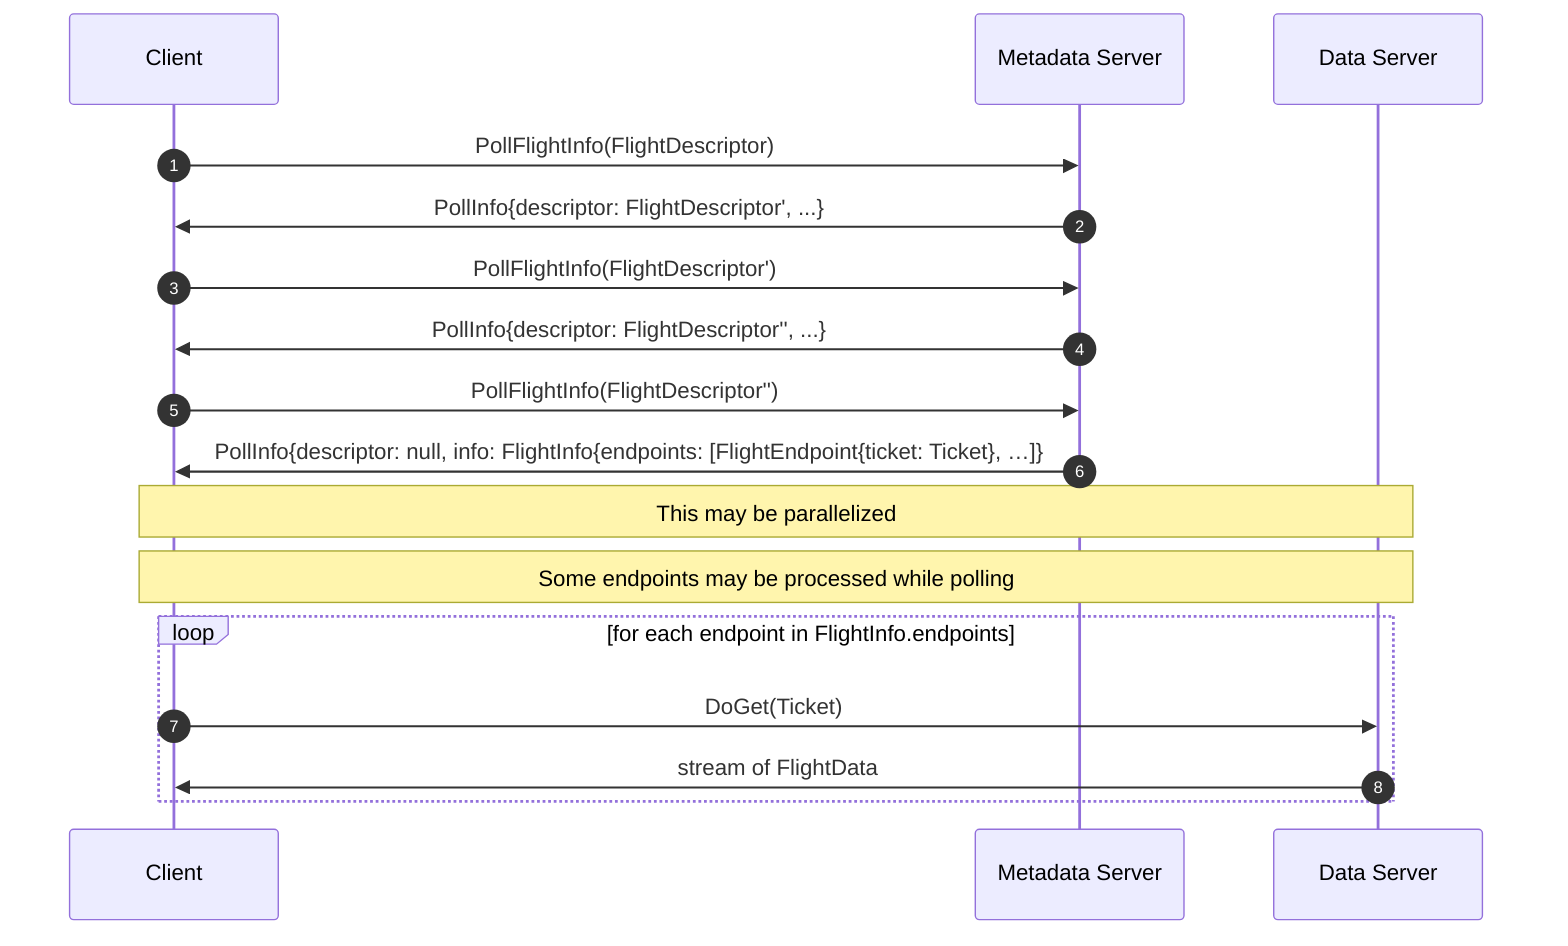 %% Licensed to the Apache Software Foundation (ASF) under one
%% or more contributor license agreements.  See the NOTICE file
%% distributed with this work for additional information
%% regarding copyright ownership.  The ASF licenses this file
%% to you under the Apache License, Version 2.0 (the
%% "License"); you may not use this file except in compliance
%% with the License.  You may obtain a copy of the License at
%%
%%   http://www.apache.org/licenses/LICENSE-2.0
%%
%% Unless required by applicable law or agreed to in writing,
%% software distributed under the License is distributed on an
%% "AS IS" BASIS, WITHOUT WARRANTIES OR CONDITIONS OF ANY
%% KIND, either express or implied.  See the License for the
%% specific language governing permissions and limitations
%% under the License.

%% To generate the diagram, use mermaid-cli
%% Example: docker run --rm -v $(pwd):/data minlag/mermaid-cli -i /data/PollFlightInfo.mmd

sequenceDiagram
autonumber

participant Client
participant Metadata Server
participant Data Server
Client->>Metadata Server: PollFlightInfo(FlightDescriptor)
Metadata Server->>Client: PollInfo{descriptor: FlightDescriptor', ...}
Client->>Metadata Server: PollFlightInfo(FlightDescriptor')
Metadata Server->>Client: PollInfo{descriptor: FlightDescriptor'', ...}
Client->>Metadata Server: PollFlightInfo(FlightDescriptor'')
Metadata Server->>Client: PollInfo{descriptor: null, info: FlightInfo{endpoints: [FlightEndpoint{ticket: Ticket}, …]}
Note over Client, Data Server: This may be parallelized
Note over Client, Data Server: Some endpoints may be processed while polling
loop for each endpoint in FlightInfo.endpoints
    Client->>Data Server: DoGet(Ticket)
    Data Server->>Client: stream of FlightData
end